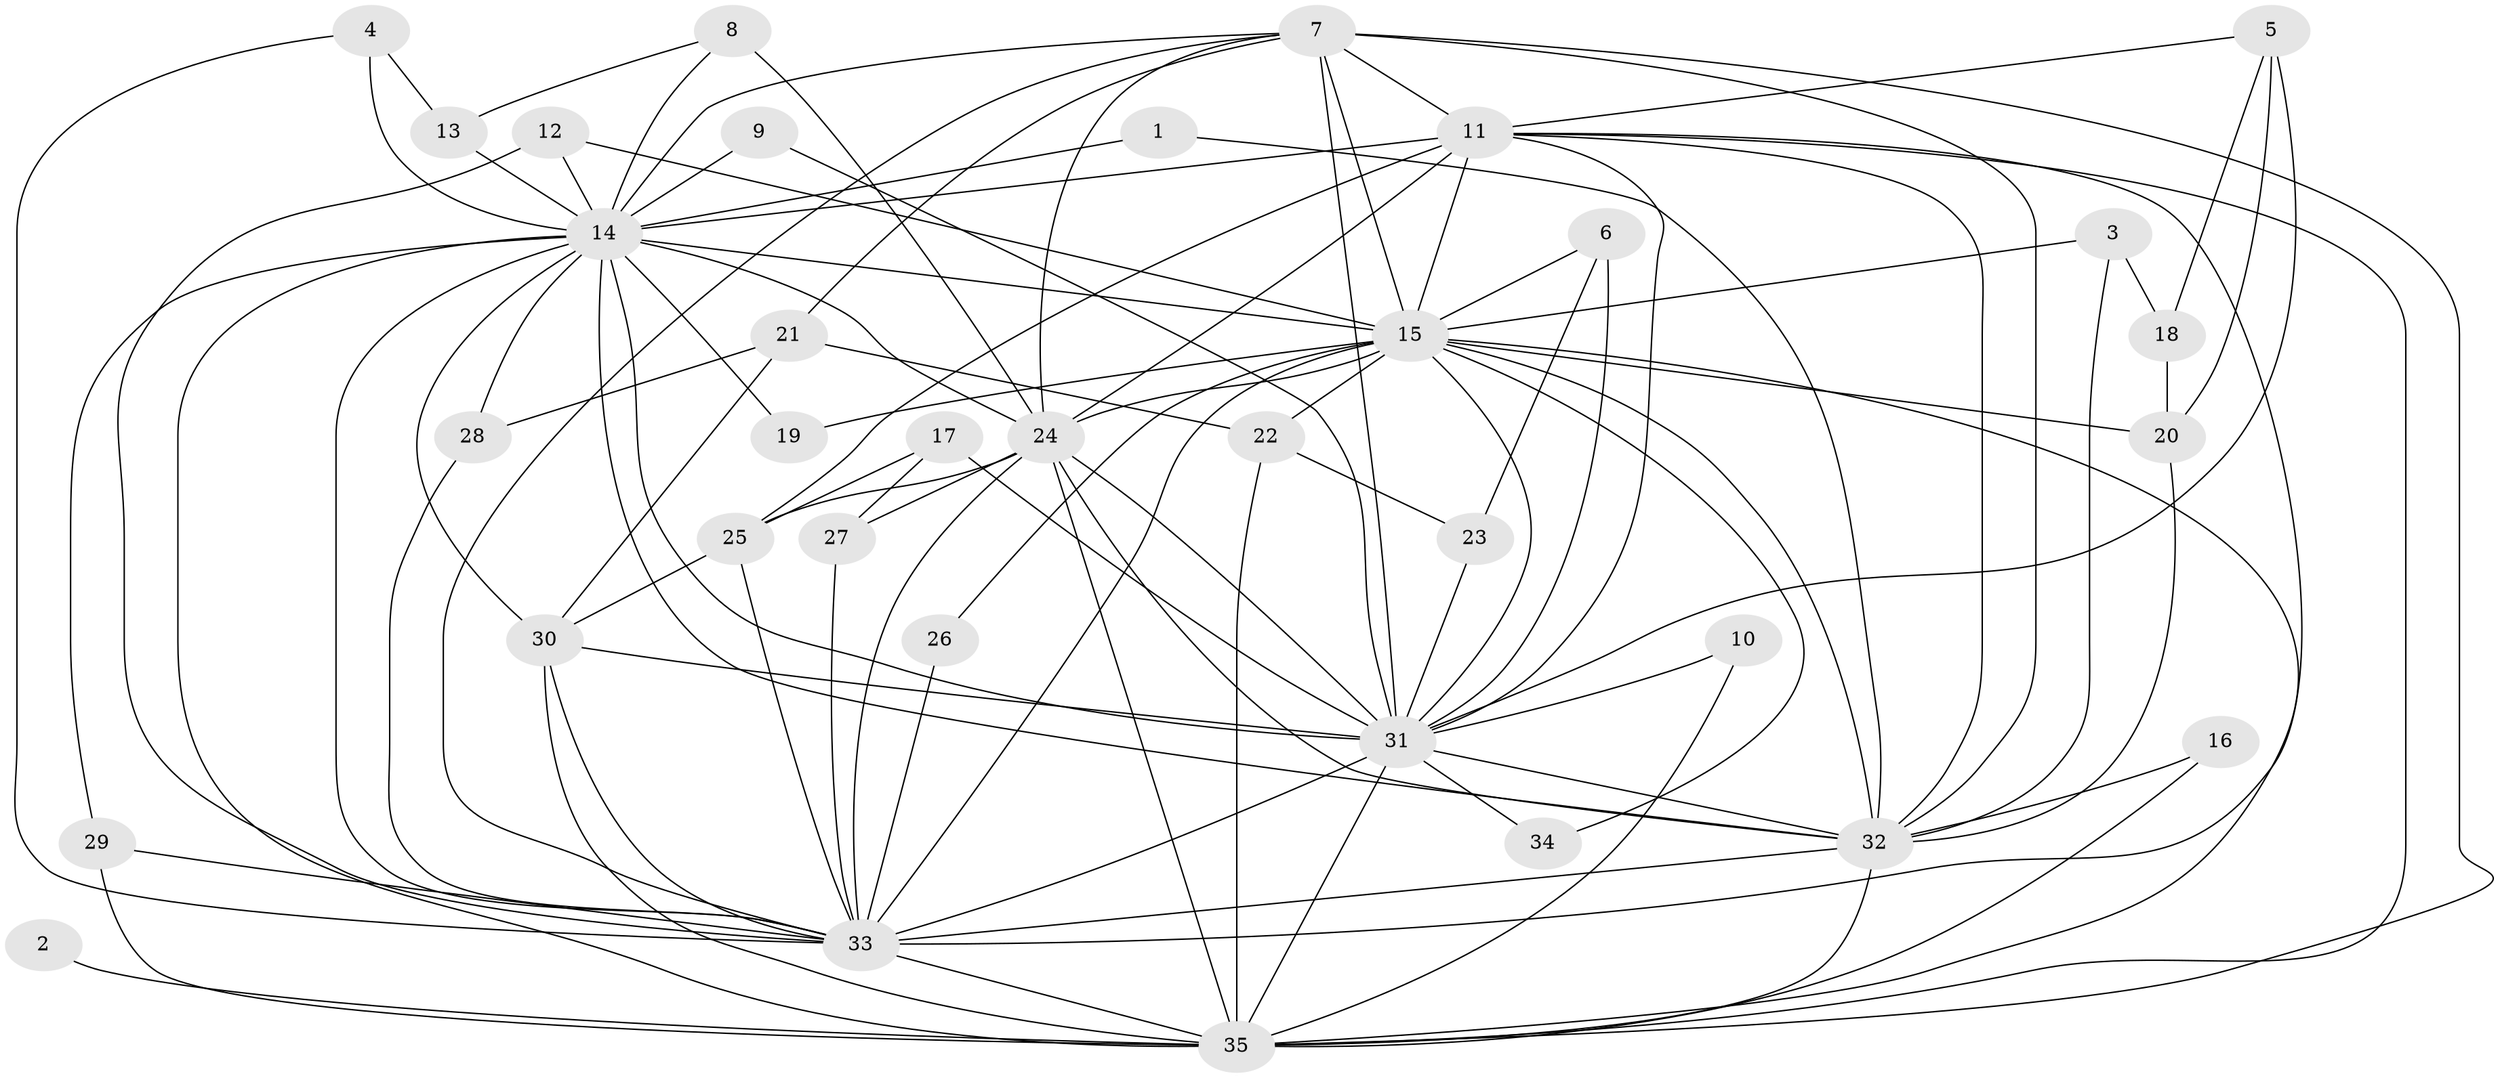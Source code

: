 // original degree distribution, {19: 0.02857142857142857, 11: 0.014285714285714285, 12: 0.014285714285714285, 16: 0.04285714285714286, 23: 0.014285714285714285, 17: 0.014285714285714285, 25: 0.014285714285714285, 4: 0.1, 2: 0.5714285714285714, 3: 0.12857142857142856, 5: 0.04285714285714286, 6: 0.014285714285714285}
// Generated by graph-tools (version 1.1) at 2025/01/03/09/25 03:01:16]
// undirected, 35 vertices, 100 edges
graph export_dot {
graph [start="1"]
  node [color=gray90,style=filled];
  1;
  2;
  3;
  4;
  5;
  6;
  7;
  8;
  9;
  10;
  11;
  12;
  13;
  14;
  15;
  16;
  17;
  18;
  19;
  20;
  21;
  22;
  23;
  24;
  25;
  26;
  27;
  28;
  29;
  30;
  31;
  32;
  33;
  34;
  35;
  1 -- 14 [weight=1.0];
  1 -- 32 [weight=1.0];
  2 -- 35 [weight=1.0];
  3 -- 15 [weight=1.0];
  3 -- 18 [weight=1.0];
  3 -- 32 [weight=1.0];
  4 -- 13 [weight=1.0];
  4 -- 14 [weight=1.0];
  4 -- 33 [weight=1.0];
  5 -- 11 [weight=1.0];
  5 -- 18 [weight=1.0];
  5 -- 20 [weight=1.0];
  5 -- 31 [weight=1.0];
  6 -- 15 [weight=1.0];
  6 -- 23 [weight=1.0];
  6 -- 31 [weight=1.0];
  7 -- 11 [weight=1.0];
  7 -- 14 [weight=1.0];
  7 -- 15 [weight=3.0];
  7 -- 21 [weight=1.0];
  7 -- 24 [weight=1.0];
  7 -- 31 [weight=1.0];
  7 -- 32 [weight=1.0];
  7 -- 33 [weight=2.0];
  7 -- 35 [weight=1.0];
  8 -- 13 [weight=1.0];
  8 -- 14 [weight=1.0];
  8 -- 24 [weight=2.0];
  9 -- 14 [weight=1.0];
  9 -- 31 [weight=1.0];
  10 -- 31 [weight=1.0];
  10 -- 35 [weight=1.0];
  11 -- 14 [weight=1.0];
  11 -- 15 [weight=2.0];
  11 -- 24 [weight=1.0];
  11 -- 25 [weight=1.0];
  11 -- 31 [weight=1.0];
  11 -- 32 [weight=1.0];
  11 -- 33 [weight=1.0];
  11 -- 35 [weight=1.0];
  12 -- 14 [weight=1.0];
  12 -- 15 [weight=2.0];
  12 -- 33 [weight=1.0];
  13 -- 14 [weight=1.0];
  14 -- 15 [weight=2.0];
  14 -- 19 [weight=1.0];
  14 -- 24 [weight=2.0];
  14 -- 28 [weight=1.0];
  14 -- 29 [weight=1.0];
  14 -- 30 [weight=2.0];
  14 -- 31 [weight=1.0];
  14 -- 32 [weight=1.0];
  14 -- 33 [weight=2.0];
  14 -- 35 [weight=2.0];
  15 -- 19 [weight=1.0];
  15 -- 20 [weight=1.0];
  15 -- 22 [weight=2.0];
  15 -- 24 [weight=2.0];
  15 -- 26 [weight=1.0];
  15 -- 31 [weight=2.0];
  15 -- 32 [weight=3.0];
  15 -- 33 [weight=3.0];
  15 -- 34 [weight=1.0];
  15 -- 35 [weight=2.0];
  16 -- 32 [weight=2.0];
  16 -- 35 [weight=1.0];
  17 -- 25 [weight=1.0];
  17 -- 27 [weight=1.0];
  17 -- 31 [weight=1.0];
  18 -- 20 [weight=1.0];
  20 -- 32 [weight=1.0];
  21 -- 22 [weight=1.0];
  21 -- 28 [weight=1.0];
  21 -- 30 [weight=1.0];
  22 -- 23 [weight=1.0];
  22 -- 35 [weight=1.0];
  23 -- 31 [weight=1.0];
  24 -- 25 [weight=1.0];
  24 -- 27 [weight=1.0];
  24 -- 31 [weight=1.0];
  24 -- 32 [weight=1.0];
  24 -- 33 [weight=2.0];
  24 -- 35 [weight=2.0];
  25 -- 30 [weight=1.0];
  25 -- 33 [weight=1.0];
  26 -- 33 [weight=1.0];
  27 -- 33 [weight=1.0];
  28 -- 33 [weight=1.0];
  29 -- 33 [weight=1.0];
  29 -- 35 [weight=1.0];
  30 -- 31 [weight=1.0];
  30 -- 33 [weight=1.0];
  30 -- 35 [weight=1.0];
  31 -- 32 [weight=1.0];
  31 -- 33 [weight=3.0];
  31 -- 34 [weight=1.0];
  31 -- 35 [weight=1.0];
  32 -- 33 [weight=2.0];
  32 -- 35 [weight=1.0];
  33 -- 35 [weight=1.0];
}
